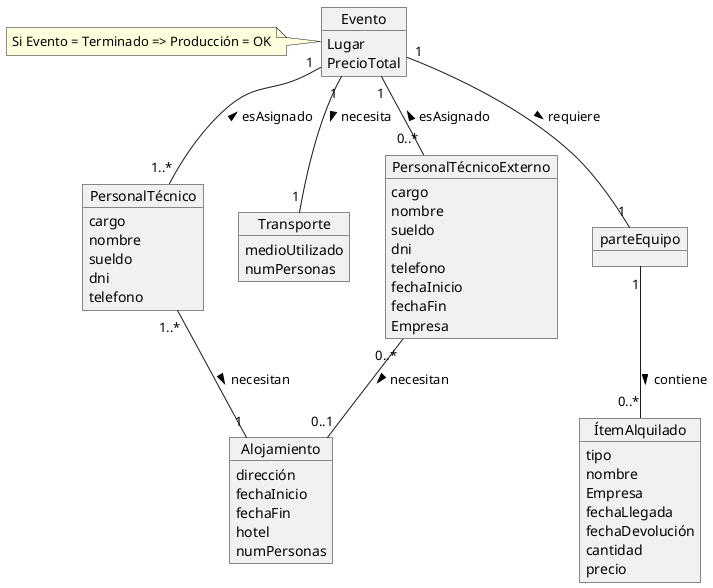 @startuml produccion
object Evento {
    Lugar
    PrecioTotal
}
note left: Si Evento = Terminado => Producción = OK

object PersonalTécnico {
    cargo
    nombre
    sueldo
    dni
    telefono
}

object Alojamiento {
    dirección
    fechaInicio
    fechaFin
    hotel
    numPersonas
}

object Transporte {
    medioUtilizado
    numPersonas
}

object  ÍtemAlquilado {
    tipo
    nombre
    Empresa
    fechaLlegada
    fechaDevolución
    cantidad
    precio
}

object PersonalTécnicoExterno {
    cargo
    nombre
    sueldo
    dni
    telefono
    fechaInicio
    fechaFin
    Empresa
}

object parteEquipo{
}

Evento "1"--"0..*" PersonalTécnicoExterno:< esAsignado
parteEquipo "1"--"0..*" ÍtemAlquilado : > contiene
Evento "1"--"1..*" PersonalTécnico : < esAsignado
Evento "1" -- "1" parteEquipo : > requiere
PersonalTécnico "1..*" -- "1"Alojamiento : > necesitan
Evento"1"--"1" Transporte: > necesita
PersonalTécnicoExterno "0..*" -- "0..1"Alojamiento : > necesitan
@enduml 


/no se puede asignar personal externo a ningun Alojamiento*/
/si estado perparacion, al menos una persona y puedes meter mas restricciones
